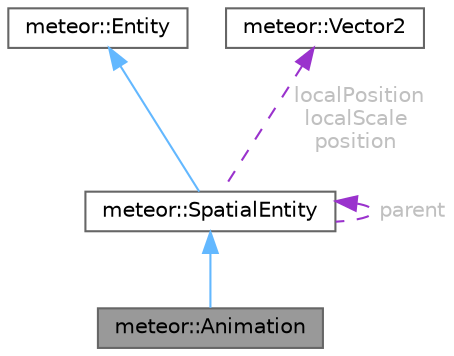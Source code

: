 digraph "meteor::Animation"
{
 // LATEX_PDF_SIZE
  bgcolor="transparent";
  edge [fontname=Helvetica,fontsize=10,labelfontname=Helvetica,labelfontsize=10];
  node [fontname=Helvetica,fontsize=10,shape=box,height=0.2,width=0.4];
  Node1 [id="Node000001",label="meteor::Animation",height=0.2,width=0.4,color="gray40", fillcolor="grey60", style="filled", fontcolor="black",tooltip="Animation entity provides sprite - sheet based animation system to meteor."];
  Node2 -> Node1 [id="edge1_Node000001_Node000002",dir="back",color="steelblue1",style="solid",tooltip=" "];
  Node2 [id="Node000002",label="meteor::SpatialEntity",height=0.2,width=0.4,color="gray40", fillcolor="white", style="filled",URL="$classmeteor_1_1_spatial_entity.html",tooltip="Spatial Entity is the base entity for all types present in scene. This entity keeps track of spatial ..."];
  Node3 -> Node2 [id="edge2_Node000002_Node000003",dir="back",color="steelblue1",style="solid",tooltip=" "];
  Node3 [id="Node000003",label="meteor::Entity",height=0.2,width=0.4,color="gray40", fillcolor="white", style="filled",URL="$classmeteor_1_1_entity.html",tooltip="An Entity is the base class for all data and behaviour oriented objects in meteor...."];
  Node4 -> Node2 [id="edge3_Node000002_Node000004",dir="back",color="darkorchid3",style="dashed",tooltip=" ",label=" localPosition\nlocalScale\nposition",fontcolor="grey" ];
  Node4 [id="Node000004",label="meteor::Vector2",height=0.2,width=0.4,color="gray40", fillcolor="white", style="filled",URL="$structmeteor_1_1_vector2.html",tooltip="A structure representing a 2D Vector."];
  Node2 -> Node2 [id="edge4_Node000002_Node000002",dir="back",color="darkorchid3",style="dashed",tooltip=" ",label=" parent",fontcolor="grey" ];
}
